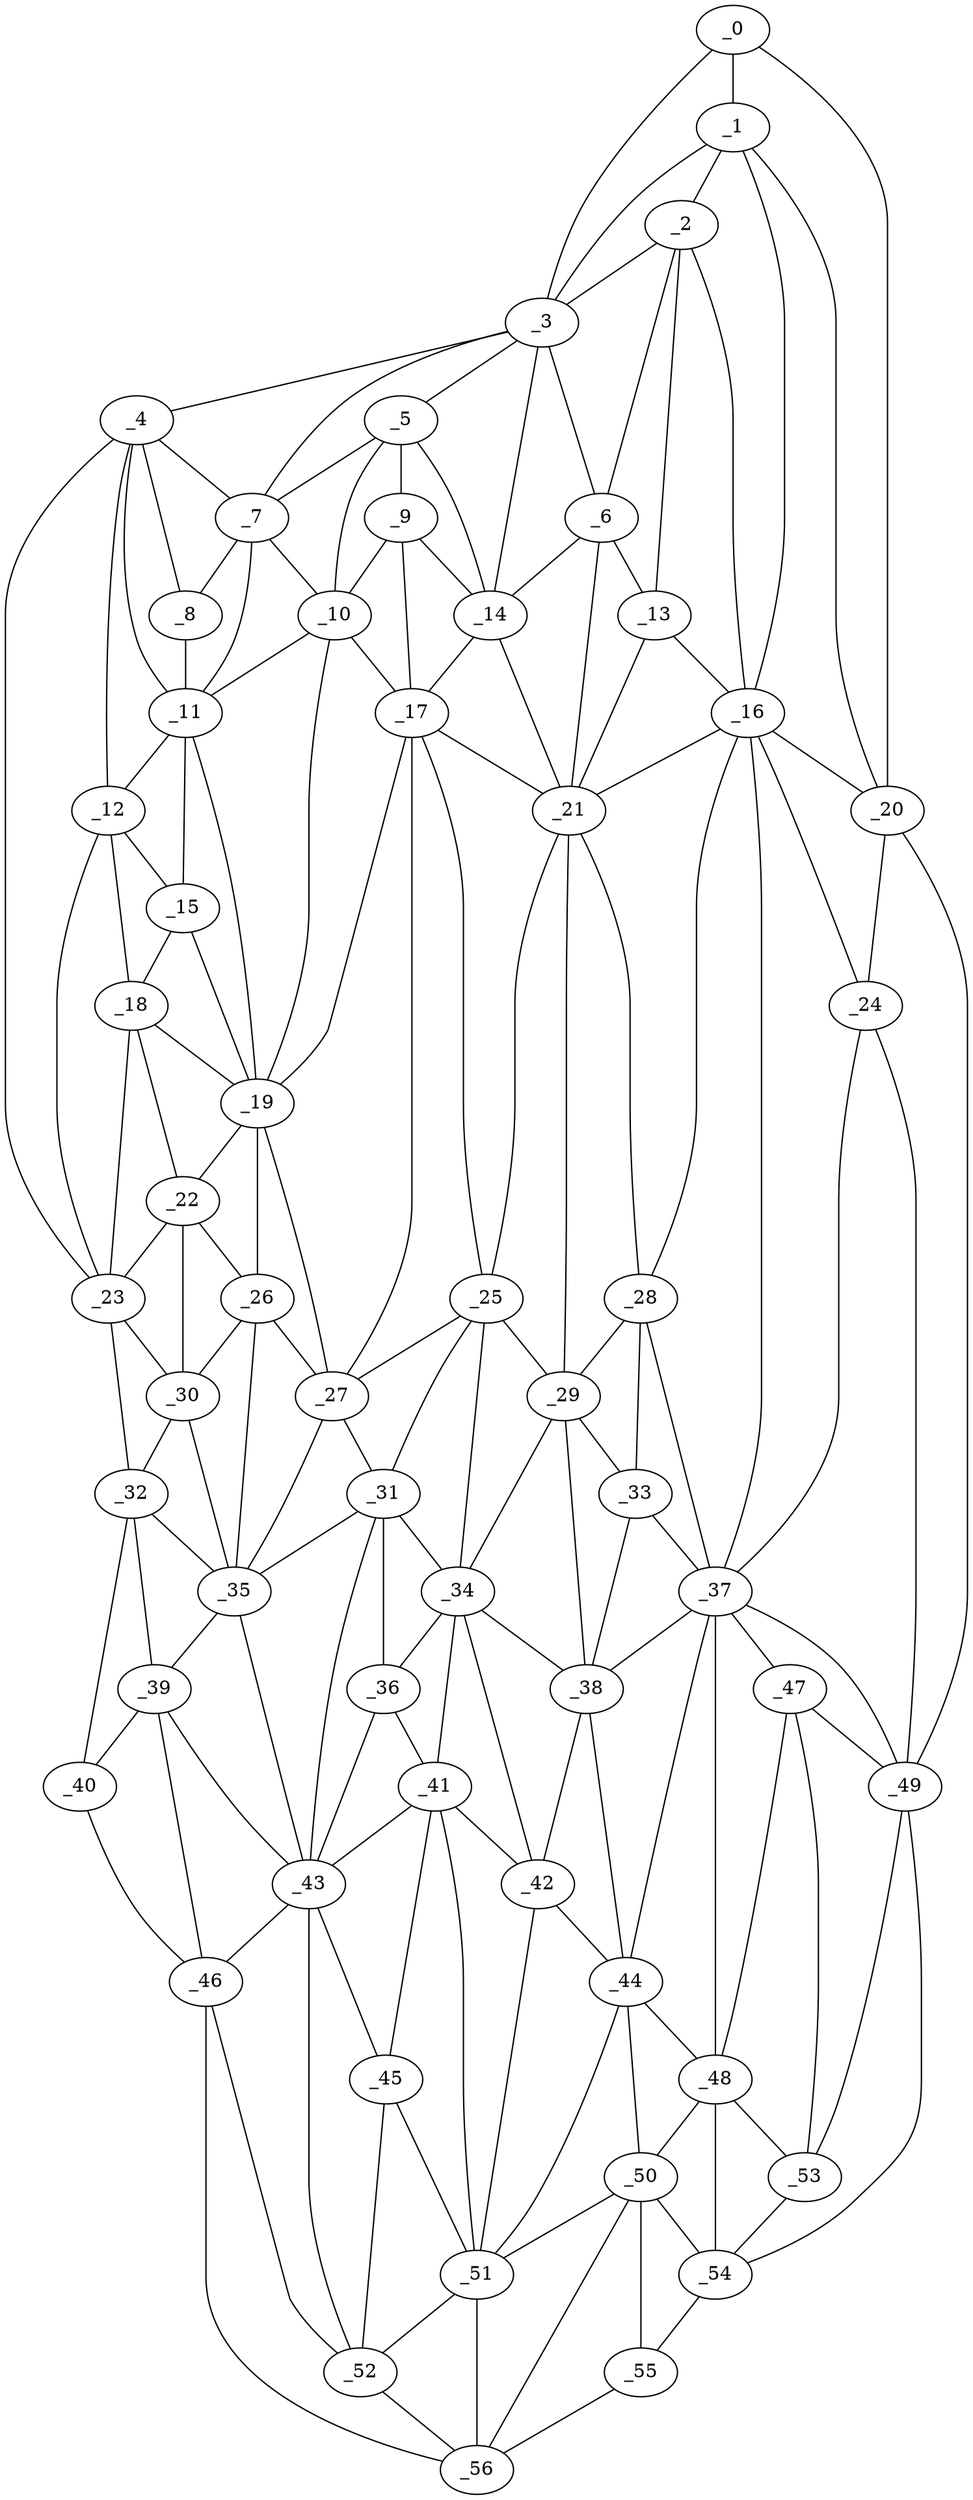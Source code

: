 graph "obj16__15.gxl" {
	_0	 [x=5,
		y=17];
	_1	 [x=7,
		y=27];
	_0 -- _1	 [valence=1];
	_3	 [x=11,
		y=73];
	_0 -- _3	 [valence=1];
	_20	 [x=40,
		y=8];
	_0 -- _20	 [valence=1];
	_2	 [x=10,
		y=42];
	_1 -- _2	 [valence=2];
	_1 -- _3	 [valence=1];
	_16	 [x=31,
		y=43];
	_1 -- _16	 [valence=2];
	_1 -- _20	 [valence=1];
	_2 -- _3	 [valence=2];
	_6	 [x=19,
		y=56];
	_2 -- _6	 [valence=2];
	_13	 [x=28,
		y=49];
	_2 -- _13	 [valence=2];
	_2 -- _16	 [valence=1];
	_4	 [x=16,
		y=115];
	_3 -- _4	 [valence=1];
	_5	 [x=17,
		y=80];
	_3 -- _5	 [valence=2];
	_3 -- _6	 [valence=1];
	_7	 [x=20,
		y=97];
	_3 -- _7	 [valence=2];
	_14	 [x=30,
		y=77];
	_3 -- _14	 [valence=1];
	_4 -- _7	 [valence=2];
	_8	 [x=21,
		y=104];
	_4 -- _8	 [valence=2];
	_11	 [x=24,
		y=106];
	_4 -- _11	 [valence=1];
	_12	 [x=27,
		y=116];
	_4 -- _12	 [valence=2];
	_23	 [x=46,
		y=120];
	_4 -- _23	 [valence=1];
	_5 -- _7	 [valence=2];
	_9	 [x=23,
		y=81];
	_5 -- _9	 [valence=2];
	_10	 [x=23,
		y=92];
	_5 -- _10	 [valence=2];
	_5 -- _14	 [valence=1];
	_6 -- _13	 [valence=1];
	_6 -- _14	 [valence=1];
	_21	 [x=44,
		y=61];
	_6 -- _21	 [valence=2];
	_7 -- _8	 [valence=1];
	_7 -- _10	 [valence=2];
	_7 -- _11	 [valence=1];
	_8 -- _11	 [valence=2];
	_9 -- _10	 [valence=1];
	_9 -- _14	 [valence=2];
	_17	 [x=36,
		y=79];
	_9 -- _17	 [valence=1];
	_10 -- _11	 [valence=2];
	_10 -- _17	 [valence=1];
	_19	 [x=39,
		y=103];
	_10 -- _19	 [valence=2];
	_11 -- _12	 [valence=2];
	_15	 [x=30,
		y=110];
	_11 -- _15	 [valence=2];
	_11 -- _19	 [valence=1];
	_12 -- _15	 [valence=2];
	_18	 [x=37,
		y=112];
	_12 -- _18	 [valence=2];
	_12 -- _23	 [valence=1];
	_13 -- _16	 [valence=1];
	_13 -- _21	 [valence=2];
	_14 -- _17	 [valence=1];
	_14 -- _21	 [valence=2];
	_15 -- _18	 [valence=2];
	_15 -- _19	 [valence=2];
	_16 -- _20	 [valence=2];
	_16 -- _21	 [valence=2];
	_24	 [x=47,
		y=12];
	_16 -- _24	 [valence=2];
	_28	 [x=53,
		y=56];
	_16 -- _28	 [valence=2];
	_37	 [x=68,
		y=37];
	_16 -- _37	 [valence=2];
	_17 -- _19	 [valence=2];
	_17 -- _21	 [valence=2];
	_25	 [x=48,
		y=73];
	_17 -- _25	 [valence=2];
	_27	 [x=52,
		y=96];
	_17 -- _27	 [valence=2];
	_18 -- _19	 [valence=2];
	_22	 [x=45,
		y=110];
	_18 -- _22	 [valence=2];
	_18 -- _23	 [valence=1];
	_19 -- _22	 [valence=1];
	_26	 [x=51,
		y=101];
	_19 -- _26	 [valence=2];
	_19 -- _27	 [valence=2];
	_20 -- _24	 [valence=2];
	_49	 [x=92,
		y=19];
	_20 -- _49	 [valence=1];
	_21 -- _25	 [valence=1];
	_21 -- _28	 [valence=1];
	_29	 [x=54,
		y=63];
	_21 -- _29	 [valence=2];
	_22 -- _23	 [valence=1];
	_22 -- _26	 [valence=1];
	_30	 [x=55,
		y=108];
	_22 -- _30	 [valence=2];
	_23 -- _30	 [valence=2];
	_32	 [x=61,
		y=119];
	_23 -- _32	 [valence=1];
	_24 -- _37	 [valence=2];
	_24 -- _49	 [valence=2];
	_25 -- _27	 [valence=2];
	_25 -- _29	 [valence=1];
	_31	 [x=61,
		y=87];
	_25 -- _31	 [valence=1];
	_34	 [x=63,
		y=76];
	_25 -- _34	 [valence=1];
	_26 -- _27	 [valence=2];
	_26 -- _30	 [valence=2];
	_35	 [x=64,
		y=103];
	_26 -- _35	 [valence=2];
	_27 -- _31	 [valence=2];
	_27 -- _35	 [valence=2];
	_28 -- _29	 [valence=1];
	_33	 [x=62,
		y=52];
	_28 -- _33	 [valence=1];
	_28 -- _37	 [valence=2];
	_29 -- _33	 [valence=2];
	_29 -- _34	 [valence=2];
	_38	 [x=68,
		y=57];
	_29 -- _38	 [valence=2];
	_30 -- _32	 [valence=2];
	_30 -- _35	 [valence=1];
	_31 -- _34	 [valence=2];
	_31 -- _35	 [valence=2];
	_36	 [x=66,
		y=81];
	_31 -- _36	 [valence=1];
	_43	 [x=75,
		y=96];
	_31 -- _43	 [valence=2];
	_32 -- _35	 [valence=2];
	_39	 [x=70,
		y=106];
	_32 -- _39	 [valence=2];
	_40	 [x=71,
		y=117];
	_32 -- _40	 [valence=1];
	_33 -- _37	 [valence=1];
	_33 -- _38	 [valence=2];
	_34 -- _36	 [valence=2];
	_34 -- _38	 [valence=2];
	_41	 [x=72,
		y=77];
	_34 -- _41	 [valence=2];
	_42	 [x=74,
		y=67];
	_34 -- _42	 [valence=2];
	_35 -- _39	 [valence=2];
	_35 -- _43	 [valence=2];
	_36 -- _41	 [valence=1];
	_36 -- _43	 [valence=2];
	_37 -- _38	 [valence=2];
	_44	 [x=82,
		y=59];
	_37 -- _44	 [valence=2];
	_47	 [x=91,
		y=25];
	_37 -- _47	 [valence=2];
	_48	 [x=91,
		y=42];
	_37 -- _48	 [valence=2];
	_37 -- _49	 [valence=2];
	_38 -- _42	 [valence=2];
	_38 -- _44	 [valence=2];
	_39 -- _40	 [valence=1];
	_39 -- _43	 [valence=2];
	_46	 [x=89,
		y=112];
	_39 -- _46	 [valence=2];
	_40 -- _46	 [valence=1];
	_41 -- _42	 [valence=2];
	_41 -- _43	 [valence=2];
	_45	 [x=84,
		y=90];
	_41 -- _45	 [valence=2];
	_51	 [x=93,
		y=84];
	_41 -- _51	 [valence=1];
	_42 -- _44	 [valence=2];
	_42 -- _51	 [valence=1];
	_43 -- _45	 [valence=1];
	_43 -- _46	 [valence=1];
	_52	 [x=93,
		y=105];
	_43 -- _52	 [valence=2];
	_44 -- _48	 [valence=2];
	_50	 [x=93,
		y=48];
	_44 -- _50	 [valence=2];
	_44 -- _51	 [valence=2];
	_45 -- _51	 [valence=2];
	_45 -- _52	 [valence=1];
	_46 -- _52	 [valence=2];
	_56	 [x=126,
		y=62];
	_46 -- _56	 [valence=1];
	_47 -- _48	 [valence=2];
	_47 -- _49	 [valence=2];
	_53	 [x=94,
		y=32];
	_47 -- _53	 [valence=2];
	_48 -- _50	 [valence=2];
	_48 -- _53	 [valence=2];
	_54	 [x=114,
		y=39];
	_48 -- _54	 [valence=2];
	_49 -- _53	 [valence=2];
	_49 -- _54	 [valence=1];
	_50 -- _51	 [valence=1];
	_50 -- _54	 [valence=2];
	_55	 [x=125,
		y=53];
	_50 -- _55	 [valence=1];
	_50 -- _56	 [valence=2];
	_51 -- _52	 [valence=2];
	_51 -- _56	 [valence=2];
	_52 -- _56	 [valence=2];
	_53 -- _54	 [valence=2];
	_54 -- _55	 [valence=1];
	_55 -- _56	 [valence=1];
}
